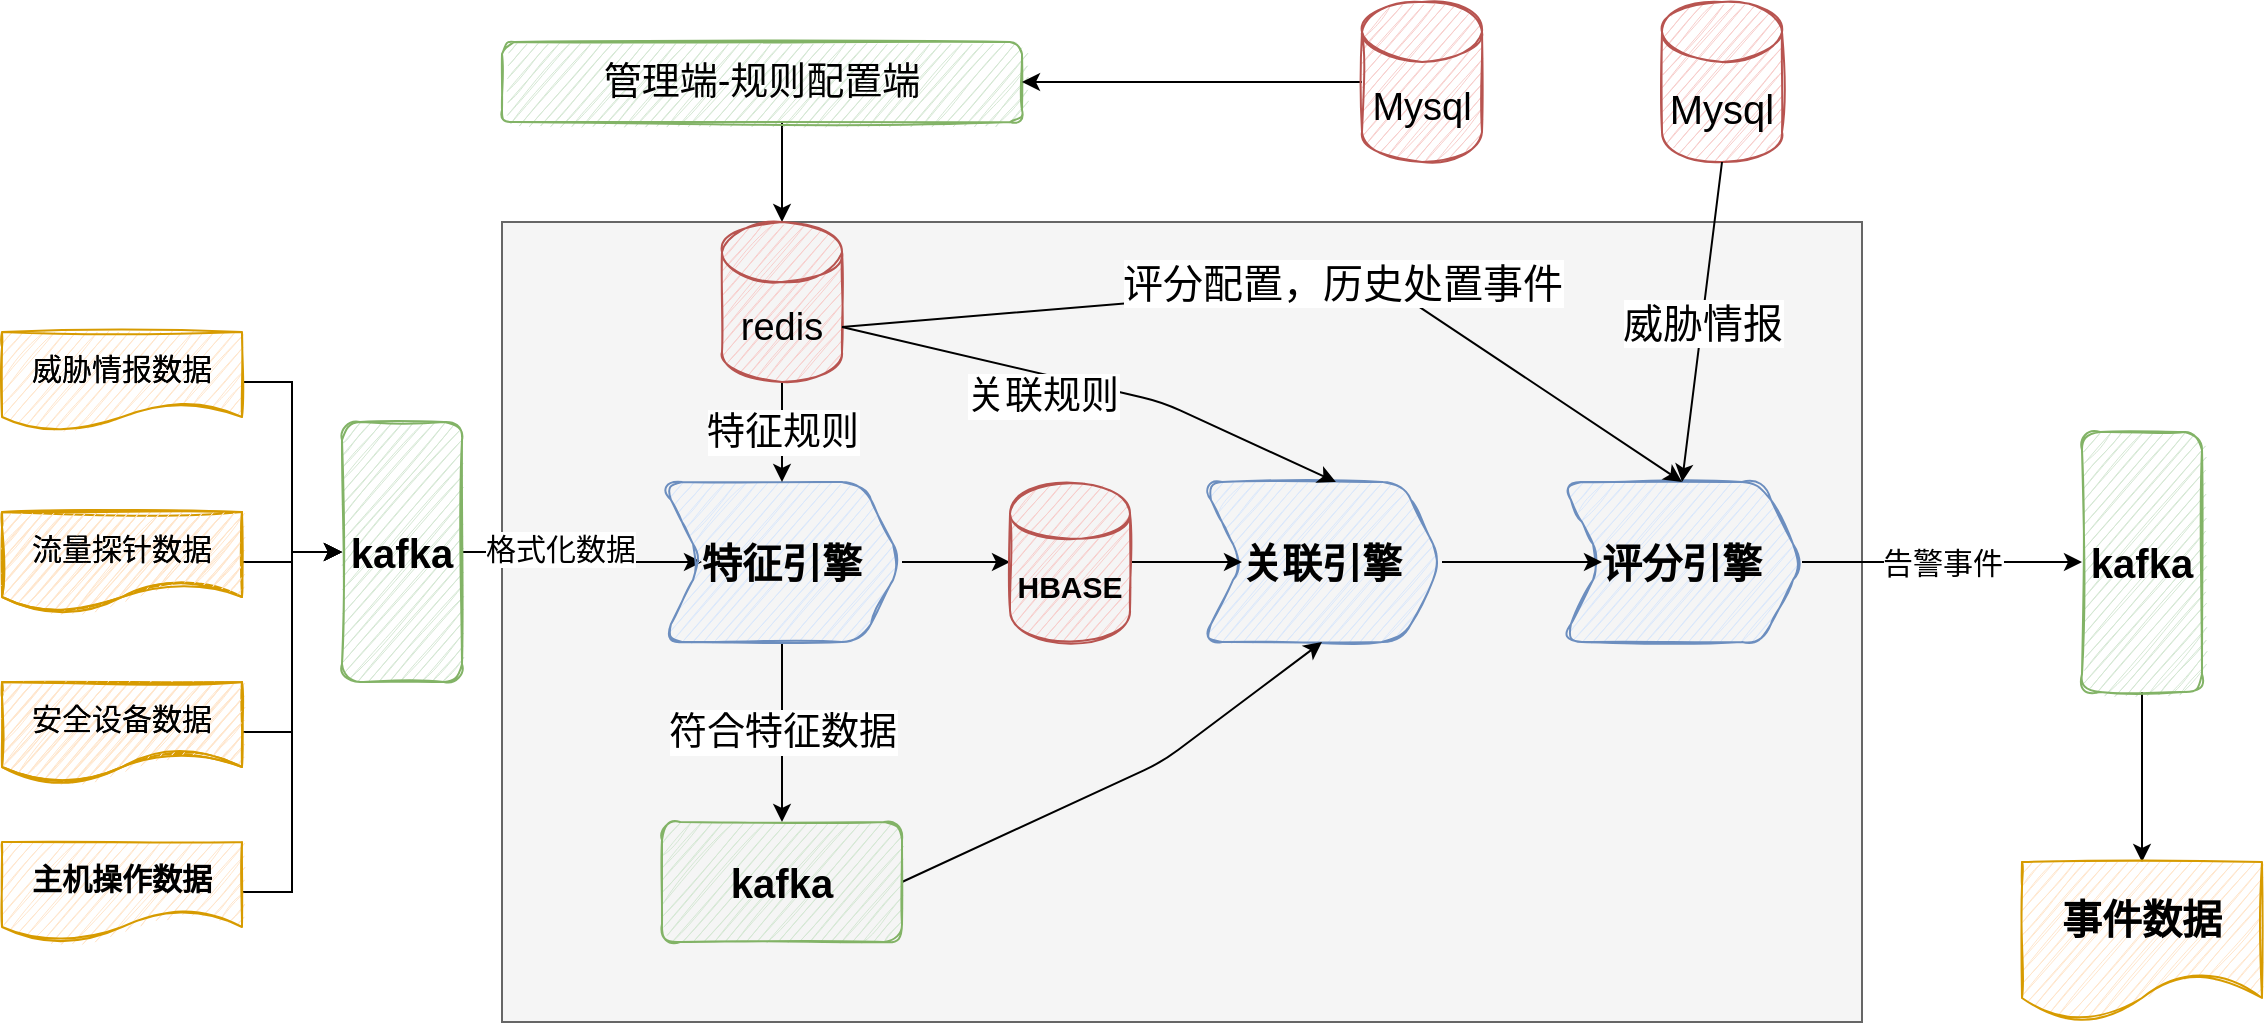 <mxfile version="13.7.7" type="github">
  <diagram id="k-_hA_vMaZ0_n13lo4ve" name="Page-1">
    <mxGraphModel dx="2249" dy="762" grid="1" gridSize="10" guides="1" tooltips="1" connect="1" arrows="1" fold="1" page="1" pageScale="1" pageWidth="827" pageHeight="1169" math="0" shadow="0">
      <root>
        <mxCell id="0" />
        <mxCell id="1" parent="0" />
        <mxCell id="zdGKlnPMTBpzzSBxHCTf-1" value="" style="rounded=0;whiteSpace=wrap;html=1;fillColor=#f5f5f5;strokeColor=#666666;fontColor=#333333;" vertex="1" parent="1">
          <mxGeometry x="100" y="110" width="680" height="400" as="geometry" />
        </mxCell>
        <mxCell id="t2oM3CRjPCpd91PFb_5H-9" value="" style="edgeStyle=orthogonalEdgeStyle;rounded=0;orthogonalLoop=1;jettySize=auto;html=1;fontStyle=1" parent="1" source="t2oM3CRjPCpd91PFb_5H-1" target="t2oM3CRjPCpd91PFb_5H-8" edge="1">
          <mxGeometry relative="1" as="geometry" />
        </mxCell>
        <mxCell id="t2oM3CRjPCpd91PFb_5H-44" value="格式化数据" style="edgeLabel;html=1;align=center;verticalAlign=middle;resizable=0;points=[];fontSize=15;" parent="t2oM3CRjPCpd91PFb_5H-9" vertex="1" connectable="0">
          <mxGeometry x="-0.213" y="2" relative="1" as="geometry">
            <mxPoint as="offset" />
          </mxGeometry>
        </mxCell>
        <mxCell id="t2oM3CRjPCpd91PFb_5H-1" value="kafka" style="rounded=1;whiteSpace=wrap;html=1;sketch=1;fillColor=#d5e8d4;strokeColor=#82b366;fontSize=20;fontStyle=1" parent="1" vertex="1">
          <mxGeometry x="20" y="210" width="60" height="130" as="geometry" />
        </mxCell>
        <mxCell id="t2oM3CRjPCpd91PFb_5H-3" value="" style="edgeStyle=orthogonalEdgeStyle;rounded=0;orthogonalLoop=1;jettySize=auto;html=1;fontStyle=1;fontSize=15;exitX=1;exitY=0.5;exitDx=0;exitDy=0;" parent="1" source="t2oM3CRjPCpd91PFb_5H-53" target="t2oM3CRjPCpd91PFb_5H-1" edge="1">
          <mxGeometry relative="1" as="geometry">
            <mxPoint x="-20" y="280" as="sourcePoint" />
          </mxGeometry>
        </mxCell>
        <mxCell id="t2oM3CRjPCpd91PFb_5H-33" value="" style="edgeStyle=orthogonalEdgeStyle;rounded=0;orthogonalLoop=1;jettySize=auto;html=1;fontSize=19;" parent="1" source="t2oM3CRjPCpd91PFb_5H-38" target="t2oM3CRjPCpd91PFb_5H-32" edge="1">
          <mxGeometry relative="1" as="geometry" />
        </mxCell>
        <mxCell id="t2oM3CRjPCpd91PFb_5H-6" value="关联引擎" style="shape=step;perimeter=stepPerimeter;whiteSpace=wrap;html=1;fixedSize=1;rounded=1;strokeColor=#6c8ebf;fillColor=#dae8fc;sketch=1;fontSize=20;fontStyle=1" parent="1" vertex="1">
          <mxGeometry x="450" y="240" width="120" height="80" as="geometry" />
        </mxCell>
        <mxCell id="t2oM3CRjPCpd91PFb_5H-15" value="" style="edgeStyle=orthogonalEdgeStyle;rounded=0;orthogonalLoop=1;jettySize=auto;html=1;fontSize=20;fontStyle=1" parent="1" source="t2oM3CRjPCpd91PFb_5H-8" target="t2oM3CRjPCpd91PFb_5H-14" edge="1">
          <mxGeometry relative="1" as="geometry" />
        </mxCell>
        <mxCell id="t2oM3CRjPCpd91PFb_5H-18" value="符合特征数据" style="edgeStyle=orthogonalEdgeStyle;rounded=0;orthogonalLoop=1;jettySize=auto;html=1;fontSize=19;entryX=0.5;entryY=0;entryDx=0;entryDy=0;" parent="1" source="t2oM3CRjPCpd91PFb_5H-8" target="t2oM3CRjPCpd91PFb_5H-34" edge="1">
          <mxGeometry relative="1" as="geometry">
            <mxPoint x="370" y="470" as="targetPoint" />
          </mxGeometry>
        </mxCell>
        <mxCell id="t2oM3CRjPCpd91PFb_5H-8" value="特征引擎" style="shape=step;perimeter=stepPerimeter;whiteSpace=wrap;html=1;fixedSize=1;rounded=1;strokeColor=#6c8ebf;fillColor=#dae8fc;sketch=1;fontSize=20;fontStyle=1" parent="1" vertex="1">
          <mxGeometry x="180" y="240" width="120" height="80" as="geometry" />
        </mxCell>
        <mxCell id="t2oM3CRjPCpd91PFb_5H-10" style="edgeStyle=orthogonalEdgeStyle;rounded=0;orthogonalLoop=1;jettySize=auto;html=1;exitX=0.5;exitY=1;exitDx=0;exitDy=0;fontStyle=1" parent="1" source="t2oM3CRjPCpd91PFb_5H-6" target="t2oM3CRjPCpd91PFb_5H-6" edge="1">
          <mxGeometry relative="1" as="geometry" />
        </mxCell>
        <mxCell id="t2oM3CRjPCpd91PFb_5H-16" value="" style="edgeStyle=orthogonalEdgeStyle;rounded=0;orthogonalLoop=1;jettySize=auto;html=1;fontSize=20;fontStyle=1" parent="1" source="t2oM3CRjPCpd91PFb_5H-14" target="t2oM3CRjPCpd91PFb_5H-6" edge="1">
          <mxGeometry relative="1" as="geometry" />
        </mxCell>
        <mxCell id="t2oM3CRjPCpd91PFb_5H-14" value="&lt;font style=&quot;font-size: 15px&quot;&gt;HBASE&lt;/font&gt;" style="shape=cylinder;whiteSpace=wrap;html=1;boundedLbl=1;backgroundOutline=1;rounded=1;strokeColor=#b85450;fillColor=#f8cecc;sketch=1;fontStyle=1" parent="1" vertex="1">
          <mxGeometry x="354" y="240" width="60" height="80" as="geometry" />
        </mxCell>
        <mxCell id="t2oM3CRjPCpd91PFb_5H-19" value="" style="endArrow=classic;html=1;fontSize=19;exitX=1;exitY=0.5;exitDx=0;exitDy=0;entryX=0.5;entryY=1;entryDx=0;entryDy=0;" parent="1" source="t2oM3CRjPCpd91PFb_5H-34" target="t2oM3CRjPCpd91PFb_5H-6" edge="1">
          <mxGeometry width="50" height="50" relative="1" as="geometry">
            <mxPoint x="447.5" y="510" as="sourcePoint" />
            <mxPoint x="497.5" y="360" as="targetPoint" />
            <Array as="points">
              <mxPoint x="430" y="380" />
              <mxPoint x="470" y="350" />
            </Array>
          </mxGeometry>
        </mxCell>
        <mxCell id="t2oM3CRjPCpd91PFb_5H-27" value="" style="edgeStyle=orthogonalEdgeStyle;rounded=0;orthogonalLoop=1;jettySize=auto;html=1;fontSize=19;" parent="1" source="t2oM3CRjPCpd91PFb_5H-20" target="t2oM3CRjPCpd91PFb_5H-26" edge="1">
          <mxGeometry relative="1" as="geometry">
            <Array as="points">
              <mxPoint x="240" y="70" />
              <mxPoint x="240" y="70" />
            </Array>
          </mxGeometry>
        </mxCell>
        <mxCell id="t2oM3CRjPCpd91PFb_5H-20" value="管理端-规则配置端" style="rounded=1;whiteSpace=wrap;html=1;sketch=1;strokeWidth=1;fontSize=19;fillColor=#d5e8d4;strokeColor=#82b366;" parent="1" vertex="1">
          <mxGeometry x="100" y="20" width="260" height="40" as="geometry" />
        </mxCell>
        <mxCell id="t2oM3CRjPCpd91PFb_5H-23" value="" style="edgeStyle=orthogonalEdgeStyle;rounded=0;orthogonalLoop=1;jettySize=auto;html=1;fontSize=19;entryX=1;entryY=0.5;entryDx=0;entryDy=0;" parent="1" source="t2oM3CRjPCpd91PFb_5H-22" target="t2oM3CRjPCpd91PFb_5H-20" edge="1">
          <mxGeometry relative="1" as="geometry" />
        </mxCell>
        <mxCell id="t2oM3CRjPCpd91PFb_5H-22" value="Mysql" style="shape=cylinder3;whiteSpace=wrap;html=1;boundedLbl=1;backgroundOutline=1;size=15;sketch=1;strokeWidth=1;fontSize=19;fillColor=#f8cecc;strokeColor=#b85450;" parent="1" vertex="1">
          <mxGeometry x="530" width="60" height="80" as="geometry" />
        </mxCell>
        <mxCell id="t2oM3CRjPCpd91PFb_5H-28" value="特征规则" style="edgeStyle=orthogonalEdgeStyle;rounded=0;orthogonalLoop=1;jettySize=auto;html=1;fontSize=19;" parent="1" source="t2oM3CRjPCpd91PFb_5H-26" target="t2oM3CRjPCpd91PFb_5H-8" edge="1">
          <mxGeometry relative="1" as="geometry" />
        </mxCell>
        <mxCell id="t2oM3CRjPCpd91PFb_5H-26" value="redis" style="shape=cylinder3;whiteSpace=wrap;html=1;boundedLbl=1;backgroundOutline=1;size=15;sketch=1;strokeWidth=1;fontSize=19;fillColor=#f8cecc;strokeColor=#b85450;" parent="1" vertex="1">
          <mxGeometry x="210" y="110" width="60" height="80" as="geometry" />
        </mxCell>
        <mxCell id="t2oM3CRjPCpd91PFb_5H-30" value="" style="endArrow=classic;html=1;fontSize=19;exitX=1;exitY=0;exitDx=0;exitDy=52.5;exitPerimeter=0;entryX=0.558;entryY=0;entryDx=0;entryDy=0;entryPerimeter=0;" parent="1" source="t2oM3CRjPCpd91PFb_5H-26" target="t2oM3CRjPCpd91PFb_5H-6" edge="1">
          <mxGeometry width="50" height="50" relative="1" as="geometry">
            <mxPoint x="510" y="170" as="sourcePoint" />
            <mxPoint x="560" y="120" as="targetPoint" />
            <Array as="points">
              <mxPoint x="430" y="200" />
            </Array>
          </mxGeometry>
        </mxCell>
        <mxCell id="t2oM3CRjPCpd91PFb_5H-31" value="关联规则" style="edgeLabel;html=1;align=center;verticalAlign=middle;resizable=0;points=[];fontSize=19;" parent="t2oM3CRjPCpd91PFb_5H-30" vertex="1" connectable="0">
          <mxGeometry x="0.069" y="1" relative="1" as="geometry">
            <mxPoint x="-36.17" y="3.33" as="offset" />
          </mxGeometry>
        </mxCell>
        <mxCell id="t2oM3CRjPCpd91PFb_5H-32" value="事件数据" style="shape=document;whiteSpace=wrap;html=1;boundedLbl=1;rounded=1;fontSize=20;fontStyle=1;strokeColor=#d79b00;fillColor=#ffe6cc;sketch=1;" parent="1" vertex="1">
          <mxGeometry x="860" y="430" width="120" height="80" as="geometry" />
        </mxCell>
        <mxCell id="t2oM3CRjPCpd91PFb_5H-34" value="kafka" style="rounded=1;whiteSpace=wrap;html=1;sketch=1;fillColor=#d5e8d4;strokeColor=#82b366;fontSize=20;fontStyle=1" parent="1" vertex="1">
          <mxGeometry x="180" y="410" width="120" height="60" as="geometry" />
        </mxCell>
        <mxCell id="t2oM3CRjPCpd91PFb_5H-38" value="kafka" style="rounded=1;whiteSpace=wrap;html=1;sketch=1;fillColor=#d5e8d4;strokeColor=#82b366;fontSize=20;fontStyle=1" parent="1" vertex="1">
          <mxGeometry x="890" y="215" width="60" height="130" as="geometry" />
        </mxCell>
        <mxCell id="t2oM3CRjPCpd91PFb_5H-39" value="告警事件" style="edgeStyle=orthogonalEdgeStyle;rounded=0;orthogonalLoop=1;jettySize=auto;html=1;fontSize=15;" parent="1" source="zdGKlnPMTBpzzSBxHCTf-5" target="t2oM3CRjPCpd91PFb_5H-38" edge="1">
          <mxGeometry relative="1" as="geometry">
            <mxPoint x="730" y="280" as="sourcePoint" />
            <mxPoint x="900" y="280" as="targetPoint" />
          </mxGeometry>
        </mxCell>
        <mxCell id="t2oM3CRjPCpd91PFb_5H-42" style="edgeStyle=orthogonalEdgeStyle;rounded=0;orthogonalLoop=1;jettySize=auto;html=1;entryX=0;entryY=0.5;entryDx=0;entryDy=0;strokeWidth=1;fontSize=15;exitX=1;exitY=0.5;exitDx=0;exitDy=0;" parent="1" source="t2oM3CRjPCpd91PFb_5H-54" target="t2oM3CRjPCpd91PFb_5H-1" edge="1">
          <mxGeometry relative="1" as="geometry">
            <mxPoint x="-20" y="360" as="sourcePoint" />
          </mxGeometry>
        </mxCell>
        <mxCell id="t2oM3CRjPCpd91PFb_5H-46" style="edgeStyle=orthogonalEdgeStyle;rounded=0;orthogonalLoop=1;jettySize=auto;html=1;entryX=0;entryY=0.5;entryDx=0;entryDy=0;strokeWidth=1;fontSize=15;" parent="1" source="t2oM3CRjPCpd91PFb_5H-55" target="t2oM3CRjPCpd91PFb_5H-1" edge="1">
          <mxGeometry relative="1" as="geometry">
            <mxPoint x="-20" y="440" as="sourcePoint" />
          </mxGeometry>
        </mxCell>
        <mxCell id="t2oM3CRjPCpd91PFb_5H-48" style="edgeStyle=orthogonalEdgeStyle;rounded=0;orthogonalLoop=1;jettySize=auto;html=1;entryX=0;entryY=0.5;entryDx=0;entryDy=0;strokeWidth=1;fontSize=15;exitX=1;exitY=0.5;exitDx=0;exitDy=0;" parent="1" source="t2oM3CRjPCpd91PFb_5H-51" target="t2oM3CRjPCpd91PFb_5H-1" edge="1">
          <mxGeometry relative="1" as="geometry">
            <mxPoint x="-20" y="185" as="sourcePoint" />
          </mxGeometry>
        </mxCell>
        <mxCell id="t2oM3CRjPCpd91PFb_5H-51" value="威胁情报数据" style="shape=document;whiteSpace=wrap;html=1;boundedLbl=1;shadow=0;sketch=1;strokeWidth=1;fontSize=15;fillColor=#ffe6cc;strokeColor=#d79b00;" parent="1" vertex="1">
          <mxGeometry x="-150" y="165" width="120" height="50" as="geometry" />
        </mxCell>
        <mxCell id="t2oM3CRjPCpd91PFb_5H-53" value="流量探针数据" style="shape=document;whiteSpace=wrap;html=1;boundedLbl=1;shadow=0;sketch=1;strokeWidth=1;fontSize=15;fillColor=#ffe6cc;strokeColor=#d79b00;" parent="1" vertex="1">
          <mxGeometry x="-150" y="255" width="120" height="50" as="geometry" />
        </mxCell>
        <mxCell id="t2oM3CRjPCpd91PFb_5H-54" value="安全设备数据" style="shape=document;whiteSpace=wrap;html=1;boundedLbl=1;shadow=0;sketch=1;strokeWidth=1;fontSize=15;fillColor=#ffe6cc;strokeColor=#d79b00;" parent="1" vertex="1">
          <mxGeometry x="-150" y="340" width="120" height="50" as="geometry" />
        </mxCell>
        <mxCell id="t2oM3CRjPCpd91PFb_5H-55" value="主机操作数据" style="shape=document;whiteSpace=wrap;html=1;boundedLbl=1;shadow=0;sketch=1;strokeWidth=1;fontSize=15;strokeColor=#d79b00;fontStyle=1;fillColor=#ffe6cc;" parent="1" vertex="1">
          <mxGeometry x="-150" y="420" width="120" height="50" as="geometry" />
        </mxCell>
        <mxCell id="t2oM3CRjPCpd91PFb_5H-56" value="威胁情报数据" style="shape=document;whiteSpace=wrap;html=1;boundedLbl=1;shadow=0;sketch=1;strokeWidth=1;fontSize=15;fontStyle=0;fillColor=none;strokeColor=none;" parent="1" vertex="1">
          <mxGeometry x="-150" y="165" width="120" height="50" as="geometry" />
        </mxCell>
        <mxCell id="t2oM3CRjPCpd91PFb_5H-57" value="流量探针数据" style="shape=document;whiteSpace=wrap;html=1;boundedLbl=1;shadow=0;sketch=1;strokeWidth=1;fontSize=15;strokeColor=#d79b00;fontStyle=0;fillColor=#ffe6cc;" parent="1" vertex="1">
          <mxGeometry x="-150" y="255" width="120" height="50" as="geometry" />
        </mxCell>
        <mxCell id="t2oM3CRjPCpd91PFb_5H-58" value="安全设备数据" style="shape=document;whiteSpace=wrap;html=1;boundedLbl=1;shadow=0;sketch=1;strokeWidth=1;fontSize=15;strokeColor=#d79b00;fontStyle=0;fillColor=#ffe6cc;" parent="1" vertex="1">
          <mxGeometry x="-150" y="340" width="120" height="50" as="geometry" />
        </mxCell>
        <mxCell id="zdGKlnPMTBpzzSBxHCTf-5" value="评分引擎" style="shape=step;perimeter=stepPerimeter;whiteSpace=wrap;html=1;fixedSize=1;sketch=1;fillColor=#dae8fc;strokeColor=#6c8ebf;fontSize=20;fontStyle=1;shadow=0;rounded=1;" vertex="1" parent="1">
          <mxGeometry x="630" y="240" width="120" height="80" as="geometry" />
        </mxCell>
        <mxCell id="zdGKlnPMTBpzzSBxHCTf-6" value="" style="edgeStyle=orthogonalEdgeStyle;rounded=0;orthogonalLoop=1;jettySize=auto;html=1;fontSize=15;" edge="1" parent="1" source="t2oM3CRjPCpd91PFb_5H-6" target="zdGKlnPMTBpzzSBxHCTf-5">
          <mxGeometry relative="1" as="geometry">
            <mxPoint x="570" y="280" as="sourcePoint" />
            <mxPoint x="820" y="275" as="targetPoint" />
          </mxGeometry>
        </mxCell>
        <mxCell id="zdGKlnPMTBpzzSBxHCTf-8" value="" style="endArrow=classic;html=1;fontSize=20;entryX=0.5;entryY=0;entryDx=0;entryDy=0;exitX=1;exitY=0;exitDx=0;exitDy=52.5;exitPerimeter=0;" edge="1" parent="1" source="t2oM3CRjPCpd91PFb_5H-26" target="zdGKlnPMTBpzzSBxHCTf-5">
          <mxGeometry width="50" height="50" relative="1" as="geometry">
            <mxPoint x="510" y="175" as="sourcePoint" />
            <mxPoint x="560" y="125" as="targetPoint" />
            <Array as="points">
              <mxPoint x="540" y="140" />
            </Array>
          </mxGeometry>
        </mxCell>
        <mxCell id="zdGKlnPMTBpzzSBxHCTf-9" value="评分配置，历史处置事件" style="edgeLabel;html=1;align=center;verticalAlign=middle;resizable=0;points=[];fontSize=20;" vertex="1" connectable="0" parent="zdGKlnPMTBpzzSBxHCTf-8">
          <mxGeometry x="0.11" y="2" relative="1" as="geometry">
            <mxPoint as="offset" />
          </mxGeometry>
        </mxCell>
        <mxCell id="zdGKlnPMTBpzzSBxHCTf-12" value="Mysql" style="shape=cylinder3;whiteSpace=wrap;html=1;boundedLbl=1;backgroundOutline=1;size=15;rounded=1;shadow=0;sketch=1;fontSize=20;fillColor=#f8cecc;strokeColor=#b85450;" vertex="1" parent="1">
          <mxGeometry x="680" width="60" height="80" as="geometry" />
        </mxCell>
        <mxCell id="zdGKlnPMTBpzzSBxHCTf-15" value="威胁情报" style="endArrow=classic;html=1;fontSize=20;entryX=0.5;entryY=0;entryDx=0;entryDy=0;exitX=0.5;exitY=1;exitDx=0;exitDy=0;exitPerimeter=0;" edge="1" parent="1" source="zdGKlnPMTBpzzSBxHCTf-12" target="zdGKlnPMTBpzzSBxHCTf-5">
          <mxGeometry width="50" height="50" relative="1" as="geometry">
            <mxPoint x="710" y="180" as="sourcePoint" />
            <mxPoint x="760" y="130" as="targetPoint" />
          </mxGeometry>
        </mxCell>
      </root>
    </mxGraphModel>
  </diagram>
</mxfile>
